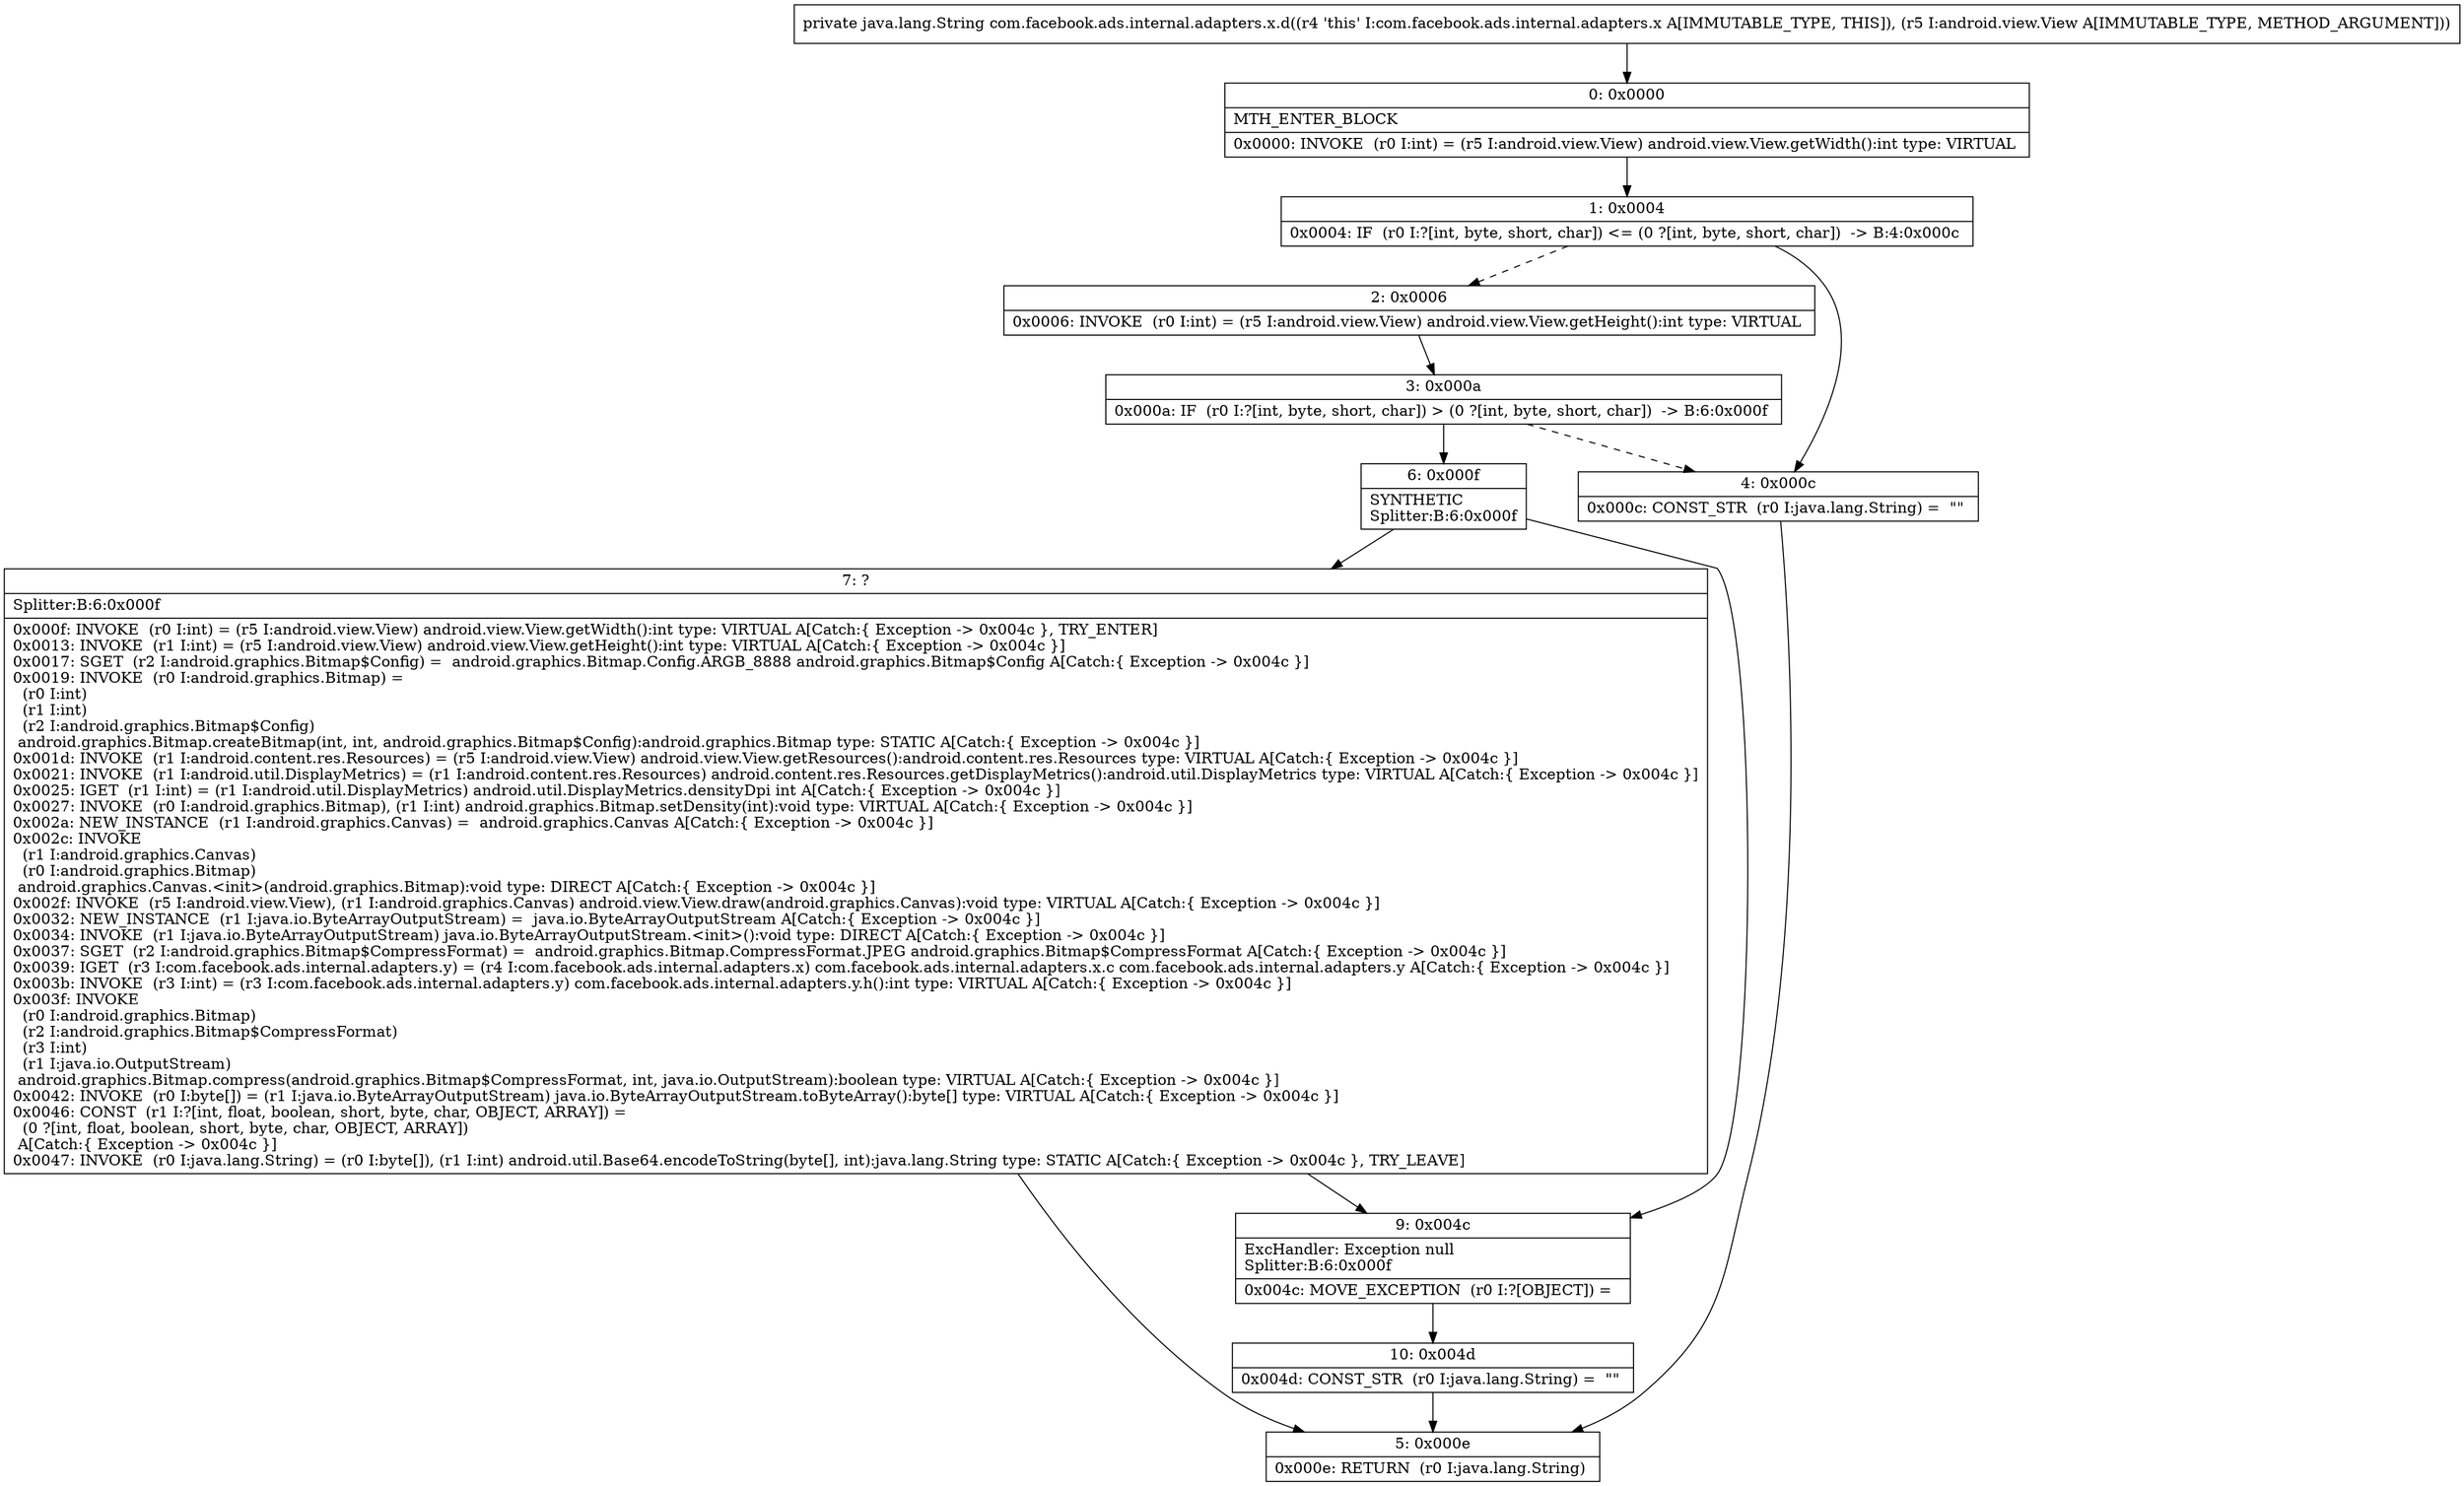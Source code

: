 digraph "CFG forcom.facebook.ads.internal.adapters.x.d(Landroid\/view\/View;)Ljava\/lang\/String;" {
Node_0 [shape=record,label="{0\:\ 0x0000|MTH_ENTER_BLOCK\l|0x0000: INVOKE  (r0 I:int) = (r5 I:android.view.View) android.view.View.getWidth():int type: VIRTUAL \l}"];
Node_1 [shape=record,label="{1\:\ 0x0004|0x0004: IF  (r0 I:?[int, byte, short, char]) \<= (0 ?[int, byte, short, char])  \-\> B:4:0x000c \l}"];
Node_2 [shape=record,label="{2\:\ 0x0006|0x0006: INVOKE  (r0 I:int) = (r5 I:android.view.View) android.view.View.getHeight():int type: VIRTUAL \l}"];
Node_3 [shape=record,label="{3\:\ 0x000a|0x000a: IF  (r0 I:?[int, byte, short, char]) \> (0 ?[int, byte, short, char])  \-\> B:6:0x000f \l}"];
Node_4 [shape=record,label="{4\:\ 0x000c|0x000c: CONST_STR  (r0 I:java.lang.String) =  \"\" \l}"];
Node_5 [shape=record,label="{5\:\ 0x000e|0x000e: RETURN  (r0 I:java.lang.String) \l}"];
Node_6 [shape=record,label="{6\:\ 0x000f|SYNTHETIC\lSplitter:B:6:0x000f\l}"];
Node_7 [shape=record,label="{7\:\ ?|Splitter:B:6:0x000f\l|0x000f: INVOKE  (r0 I:int) = (r5 I:android.view.View) android.view.View.getWidth():int type: VIRTUAL A[Catch:\{ Exception \-\> 0x004c \}, TRY_ENTER]\l0x0013: INVOKE  (r1 I:int) = (r5 I:android.view.View) android.view.View.getHeight():int type: VIRTUAL A[Catch:\{ Exception \-\> 0x004c \}]\l0x0017: SGET  (r2 I:android.graphics.Bitmap$Config) =  android.graphics.Bitmap.Config.ARGB_8888 android.graphics.Bitmap$Config A[Catch:\{ Exception \-\> 0x004c \}]\l0x0019: INVOKE  (r0 I:android.graphics.Bitmap) = \l  (r0 I:int)\l  (r1 I:int)\l  (r2 I:android.graphics.Bitmap$Config)\l android.graphics.Bitmap.createBitmap(int, int, android.graphics.Bitmap$Config):android.graphics.Bitmap type: STATIC A[Catch:\{ Exception \-\> 0x004c \}]\l0x001d: INVOKE  (r1 I:android.content.res.Resources) = (r5 I:android.view.View) android.view.View.getResources():android.content.res.Resources type: VIRTUAL A[Catch:\{ Exception \-\> 0x004c \}]\l0x0021: INVOKE  (r1 I:android.util.DisplayMetrics) = (r1 I:android.content.res.Resources) android.content.res.Resources.getDisplayMetrics():android.util.DisplayMetrics type: VIRTUAL A[Catch:\{ Exception \-\> 0x004c \}]\l0x0025: IGET  (r1 I:int) = (r1 I:android.util.DisplayMetrics) android.util.DisplayMetrics.densityDpi int A[Catch:\{ Exception \-\> 0x004c \}]\l0x0027: INVOKE  (r0 I:android.graphics.Bitmap), (r1 I:int) android.graphics.Bitmap.setDensity(int):void type: VIRTUAL A[Catch:\{ Exception \-\> 0x004c \}]\l0x002a: NEW_INSTANCE  (r1 I:android.graphics.Canvas) =  android.graphics.Canvas A[Catch:\{ Exception \-\> 0x004c \}]\l0x002c: INVOKE  \l  (r1 I:android.graphics.Canvas)\l  (r0 I:android.graphics.Bitmap)\l android.graphics.Canvas.\<init\>(android.graphics.Bitmap):void type: DIRECT A[Catch:\{ Exception \-\> 0x004c \}]\l0x002f: INVOKE  (r5 I:android.view.View), (r1 I:android.graphics.Canvas) android.view.View.draw(android.graphics.Canvas):void type: VIRTUAL A[Catch:\{ Exception \-\> 0x004c \}]\l0x0032: NEW_INSTANCE  (r1 I:java.io.ByteArrayOutputStream) =  java.io.ByteArrayOutputStream A[Catch:\{ Exception \-\> 0x004c \}]\l0x0034: INVOKE  (r1 I:java.io.ByteArrayOutputStream) java.io.ByteArrayOutputStream.\<init\>():void type: DIRECT A[Catch:\{ Exception \-\> 0x004c \}]\l0x0037: SGET  (r2 I:android.graphics.Bitmap$CompressFormat) =  android.graphics.Bitmap.CompressFormat.JPEG android.graphics.Bitmap$CompressFormat A[Catch:\{ Exception \-\> 0x004c \}]\l0x0039: IGET  (r3 I:com.facebook.ads.internal.adapters.y) = (r4 I:com.facebook.ads.internal.adapters.x) com.facebook.ads.internal.adapters.x.c com.facebook.ads.internal.adapters.y A[Catch:\{ Exception \-\> 0x004c \}]\l0x003b: INVOKE  (r3 I:int) = (r3 I:com.facebook.ads.internal.adapters.y) com.facebook.ads.internal.adapters.y.h():int type: VIRTUAL A[Catch:\{ Exception \-\> 0x004c \}]\l0x003f: INVOKE  \l  (r0 I:android.graphics.Bitmap)\l  (r2 I:android.graphics.Bitmap$CompressFormat)\l  (r3 I:int)\l  (r1 I:java.io.OutputStream)\l android.graphics.Bitmap.compress(android.graphics.Bitmap$CompressFormat, int, java.io.OutputStream):boolean type: VIRTUAL A[Catch:\{ Exception \-\> 0x004c \}]\l0x0042: INVOKE  (r0 I:byte[]) = (r1 I:java.io.ByteArrayOutputStream) java.io.ByteArrayOutputStream.toByteArray():byte[] type: VIRTUAL A[Catch:\{ Exception \-\> 0x004c \}]\l0x0046: CONST  (r1 I:?[int, float, boolean, short, byte, char, OBJECT, ARRAY]) = \l  (0 ?[int, float, boolean, short, byte, char, OBJECT, ARRAY])\l A[Catch:\{ Exception \-\> 0x004c \}]\l0x0047: INVOKE  (r0 I:java.lang.String) = (r0 I:byte[]), (r1 I:int) android.util.Base64.encodeToString(byte[], int):java.lang.String type: STATIC A[Catch:\{ Exception \-\> 0x004c \}, TRY_LEAVE]\l}"];
Node_9 [shape=record,label="{9\:\ 0x004c|ExcHandler: Exception null\lSplitter:B:6:0x000f\l|0x004c: MOVE_EXCEPTION  (r0 I:?[OBJECT]) =  \l}"];
Node_10 [shape=record,label="{10\:\ 0x004d|0x004d: CONST_STR  (r0 I:java.lang.String) =  \"\" \l}"];
MethodNode[shape=record,label="{private java.lang.String com.facebook.ads.internal.adapters.x.d((r4 'this' I:com.facebook.ads.internal.adapters.x A[IMMUTABLE_TYPE, THIS]), (r5 I:android.view.View A[IMMUTABLE_TYPE, METHOD_ARGUMENT])) }"];
MethodNode -> Node_0;
Node_0 -> Node_1;
Node_1 -> Node_2[style=dashed];
Node_1 -> Node_4;
Node_2 -> Node_3;
Node_3 -> Node_4[style=dashed];
Node_3 -> Node_6;
Node_4 -> Node_5;
Node_6 -> Node_7;
Node_6 -> Node_9;
Node_7 -> Node_9;
Node_7 -> Node_5;
Node_9 -> Node_10;
Node_10 -> Node_5;
}

